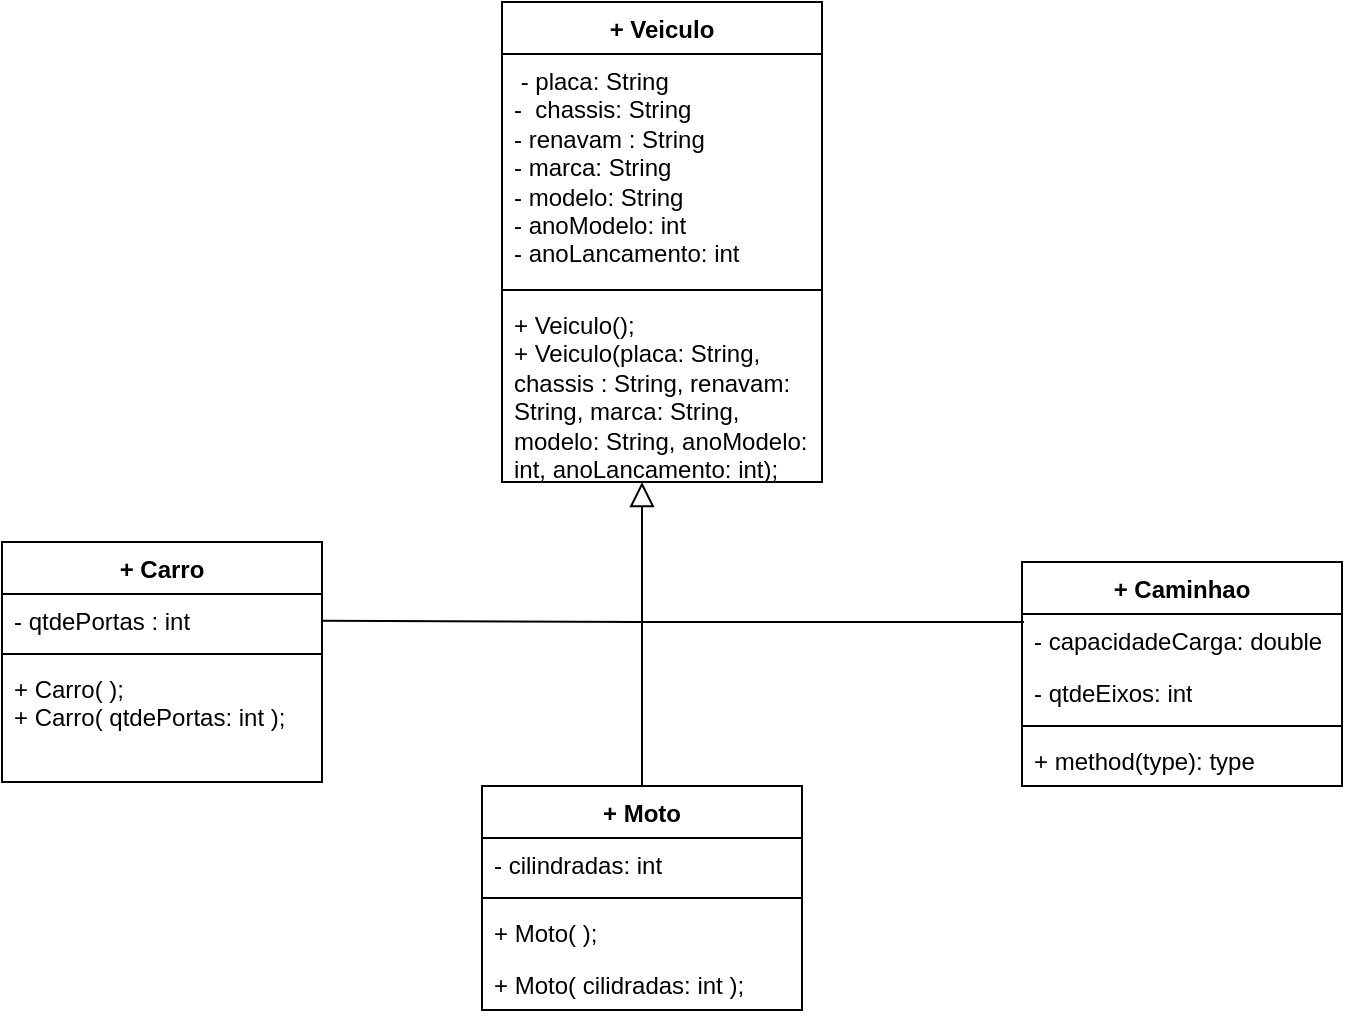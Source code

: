<mxfile version="21.1.8" type="github">
  <diagram name="Página-1" id="GwPQmuWJiRH2xapR3Nuv">
    <mxGraphModel dx="1434" dy="758" grid="1" gridSize="10" guides="1" tooltips="1" connect="1" arrows="1" fold="1" page="1" pageScale="1" pageWidth="827" pageHeight="1169" math="0" shadow="0">
      <root>
        <mxCell id="0" />
        <mxCell id="1" parent="0" />
        <mxCell id="uKTHWtz1a1Ad_0q-KU6e-1" value="+ Veiculo&lt;br&gt;" style="swimlane;fontStyle=1;align=center;verticalAlign=top;childLayout=stackLayout;horizontal=1;startSize=26;horizontalStack=0;resizeParent=1;resizeParentMax=0;resizeLast=0;collapsible=1;marginBottom=0;whiteSpace=wrap;html=1;" vertex="1" parent="1">
          <mxGeometry x="300" width="160" height="240" as="geometry" />
        </mxCell>
        <mxCell id="uKTHWtz1a1Ad_0q-KU6e-2" value="&amp;nbsp;- placa: String&lt;br&gt;-&amp;nbsp; chassis: String&lt;br&gt;- renavam : String&lt;br&gt;- marca: String&lt;br&gt;- modelo: String&lt;br&gt;- anoModelo: int&lt;br&gt;- anoLancamento: int" style="text;strokeColor=none;fillColor=none;align=left;verticalAlign=top;spacingLeft=4;spacingRight=4;overflow=hidden;rotatable=0;points=[[0,0.5],[1,0.5]];portConstraint=eastwest;whiteSpace=wrap;html=1;" vertex="1" parent="uKTHWtz1a1Ad_0q-KU6e-1">
          <mxGeometry y="26" width="160" height="114" as="geometry" />
        </mxCell>
        <mxCell id="uKTHWtz1a1Ad_0q-KU6e-3" value="" style="line;strokeWidth=1;fillColor=none;align=left;verticalAlign=middle;spacingTop=-1;spacingLeft=3;spacingRight=3;rotatable=0;labelPosition=right;points=[];portConstraint=eastwest;strokeColor=inherit;" vertex="1" parent="uKTHWtz1a1Ad_0q-KU6e-1">
          <mxGeometry y="140" width="160" height="8" as="geometry" />
        </mxCell>
        <mxCell id="uKTHWtz1a1Ad_0q-KU6e-4" value="+ Veiculo();&lt;br&gt;+ Veiculo(placa: String, chassis : String, renavam: String, marca: String,&lt;br&gt;modelo: String, anoModelo: int, anoLancamento: int);" style="text;strokeColor=none;fillColor=none;align=left;verticalAlign=top;spacingLeft=4;spacingRight=4;overflow=hidden;rotatable=0;points=[[0,0.5],[1,0.5]];portConstraint=eastwest;whiteSpace=wrap;html=1;" vertex="1" parent="uKTHWtz1a1Ad_0q-KU6e-1">
          <mxGeometry y="148" width="160" height="92" as="geometry" />
        </mxCell>
        <mxCell id="uKTHWtz1a1Ad_0q-KU6e-5" value="+ Carro&lt;br&gt;" style="swimlane;fontStyle=1;align=center;verticalAlign=top;childLayout=stackLayout;horizontal=1;startSize=26;horizontalStack=0;resizeParent=1;resizeParentMax=0;resizeLast=0;collapsible=1;marginBottom=0;whiteSpace=wrap;html=1;" vertex="1" parent="1">
          <mxGeometry x="50" y="270" width="160" height="120" as="geometry" />
        </mxCell>
        <mxCell id="uKTHWtz1a1Ad_0q-KU6e-9" value="- qtdePortas : int" style="text;strokeColor=none;fillColor=none;align=left;verticalAlign=top;spacingLeft=4;spacingRight=4;overflow=hidden;rotatable=0;points=[[0,0.5],[1,0.5]];portConstraint=eastwest;whiteSpace=wrap;html=1;" vertex="1" parent="uKTHWtz1a1Ad_0q-KU6e-5">
          <mxGeometry y="26" width="160" height="26" as="geometry" />
        </mxCell>
        <mxCell id="uKTHWtz1a1Ad_0q-KU6e-7" value="" style="line;strokeWidth=1;fillColor=none;align=left;verticalAlign=middle;spacingTop=-1;spacingLeft=3;spacingRight=3;rotatable=0;labelPosition=right;points=[];portConstraint=eastwest;strokeColor=inherit;" vertex="1" parent="uKTHWtz1a1Ad_0q-KU6e-5">
          <mxGeometry y="52" width="160" height="8" as="geometry" />
        </mxCell>
        <mxCell id="uKTHWtz1a1Ad_0q-KU6e-8" value="+ Carro( );&lt;br&gt;+ Carro( qtdePortas: int );" style="text;strokeColor=none;fillColor=none;align=left;verticalAlign=top;spacingLeft=4;spacingRight=4;overflow=hidden;rotatable=0;points=[[0,0.5],[1,0.5]];portConstraint=eastwest;whiteSpace=wrap;html=1;" vertex="1" parent="uKTHWtz1a1Ad_0q-KU6e-5">
          <mxGeometry y="60" width="160" height="60" as="geometry" />
        </mxCell>
        <mxCell id="uKTHWtz1a1Ad_0q-KU6e-11" value="+ Moto" style="swimlane;fontStyle=1;align=center;verticalAlign=top;childLayout=stackLayout;horizontal=1;startSize=26;horizontalStack=0;resizeParent=1;resizeParentMax=0;resizeLast=0;collapsible=1;marginBottom=0;whiteSpace=wrap;html=1;" vertex="1" parent="1">
          <mxGeometry x="290" y="392" width="160" height="112" as="geometry" />
        </mxCell>
        <mxCell id="uKTHWtz1a1Ad_0q-KU6e-12" value="- cilindradas: int" style="text;strokeColor=none;fillColor=none;align=left;verticalAlign=top;spacingLeft=4;spacingRight=4;overflow=hidden;rotatable=0;points=[[0,0.5],[1,0.5]];portConstraint=eastwest;whiteSpace=wrap;html=1;" vertex="1" parent="uKTHWtz1a1Ad_0q-KU6e-11">
          <mxGeometry y="26" width="160" height="26" as="geometry" />
        </mxCell>
        <mxCell id="uKTHWtz1a1Ad_0q-KU6e-13" value="" style="line;strokeWidth=1;fillColor=none;align=left;verticalAlign=middle;spacingTop=-1;spacingLeft=3;spacingRight=3;rotatable=0;labelPosition=right;points=[];portConstraint=eastwest;strokeColor=inherit;" vertex="1" parent="uKTHWtz1a1Ad_0q-KU6e-11">
          <mxGeometry y="52" width="160" height="8" as="geometry" />
        </mxCell>
        <mxCell id="uKTHWtz1a1Ad_0q-KU6e-14" value="+ Moto( );" style="text;strokeColor=none;fillColor=none;align=left;verticalAlign=top;spacingLeft=4;spacingRight=4;overflow=hidden;rotatable=0;points=[[0,0.5],[1,0.5]];portConstraint=eastwest;whiteSpace=wrap;html=1;" vertex="1" parent="uKTHWtz1a1Ad_0q-KU6e-11">
          <mxGeometry y="60" width="160" height="26" as="geometry" />
        </mxCell>
        <mxCell id="uKTHWtz1a1Ad_0q-KU6e-15" value="+ Moto( cilidradas: int );" style="text;strokeColor=none;fillColor=none;align=left;verticalAlign=top;spacingLeft=4;spacingRight=4;overflow=hidden;rotatable=0;points=[[0,0.5],[1,0.5]];portConstraint=eastwest;whiteSpace=wrap;html=1;" vertex="1" parent="uKTHWtz1a1Ad_0q-KU6e-11">
          <mxGeometry y="86" width="160" height="26" as="geometry" />
        </mxCell>
        <mxCell id="uKTHWtz1a1Ad_0q-KU6e-16" value="+ Caminhao&lt;br&gt;" style="swimlane;fontStyle=1;align=center;verticalAlign=top;childLayout=stackLayout;horizontal=1;startSize=26;horizontalStack=0;resizeParent=1;resizeParentMax=0;resizeLast=0;collapsible=1;marginBottom=0;whiteSpace=wrap;html=1;" vertex="1" parent="1">
          <mxGeometry x="560" y="280" width="160" height="112" as="geometry" />
        </mxCell>
        <mxCell id="uKTHWtz1a1Ad_0q-KU6e-17" value="- capacidadeCarga: double" style="text;strokeColor=none;fillColor=none;align=left;verticalAlign=top;spacingLeft=4;spacingRight=4;overflow=hidden;rotatable=0;points=[[0,0.5],[1,0.5]];portConstraint=eastwest;whiteSpace=wrap;html=1;" vertex="1" parent="uKTHWtz1a1Ad_0q-KU6e-16">
          <mxGeometry y="26" width="160" height="26" as="geometry" />
        </mxCell>
        <mxCell id="uKTHWtz1a1Ad_0q-KU6e-20" value="- qtdeEixos: int" style="text;strokeColor=none;fillColor=none;align=left;verticalAlign=top;spacingLeft=4;spacingRight=4;overflow=hidden;rotatable=0;points=[[0,0.5],[1,0.5]];portConstraint=eastwest;whiteSpace=wrap;html=1;" vertex="1" parent="uKTHWtz1a1Ad_0q-KU6e-16">
          <mxGeometry y="52" width="160" height="26" as="geometry" />
        </mxCell>
        <mxCell id="uKTHWtz1a1Ad_0q-KU6e-18" value="" style="line;strokeWidth=1;fillColor=none;align=left;verticalAlign=middle;spacingTop=-1;spacingLeft=3;spacingRight=3;rotatable=0;labelPosition=right;points=[];portConstraint=eastwest;strokeColor=inherit;" vertex="1" parent="uKTHWtz1a1Ad_0q-KU6e-16">
          <mxGeometry y="78" width="160" height="8" as="geometry" />
        </mxCell>
        <mxCell id="uKTHWtz1a1Ad_0q-KU6e-19" value="+ method(type): type" style="text;strokeColor=none;fillColor=none;align=left;verticalAlign=top;spacingLeft=4;spacingRight=4;overflow=hidden;rotatable=0;points=[[0,0.5],[1,0.5]];portConstraint=eastwest;whiteSpace=wrap;html=1;" vertex="1" parent="uKTHWtz1a1Ad_0q-KU6e-16">
          <mxGeometry y="86" width="160" height="26" as="geometry" />
        </mxCell>
        <mxCell id="uKTHWtz1a1Ad_0q-KU6e-21" value="" style="endArrow=block;endSize=10;endFill=0;shadow=0;strokeWidth=1;rounded=0;edgeStyle=elbowEdgeStyle;elbow=vertical;" edge="1" parent="1" source="uKTHWtz1a1Ad_0q-KU6e-11">
          <mxGeometry width="160" relative="1" as="geometry">
            <mxPoint x="480" y="342" as="sourcePoint" />
            <mxPoint x="370" y="240" as="targetPoint" />
          </mxGeometry>
        </mxCell>
        <mxCell id="uKTHWtz1a1Ad_0q-KU6e-24" value="" style="endArrow=none;html=1;rounded=0;" edge="1" parent="1" source="uKTHWtz1a1Ad_0q-KU6e-9">
          <mxGeometry width="50" height="50" relative="1" as="geometry">
            <mxPoint x="110" y="200" as="sourcePoint" />
            <mxPoint x="370" y="310" as="targetPoint" />
          </mxGeometry>
        </mxCell>
        <mxCell id="uKTHWtz1a1Ad_0q-KU6e-25" value="" style="endArrow=none;html=1;rounded=0;entryX=0.006;entryY=0.154;entryDx=0;entryDy=0;entryPerimeter=0;" edge="1" parent="1" target="uKTHWtz1a1Ad_0q-KU6e-17">
          <mxGeometry width="50" height="50" relative="1" as="geometry">
            <mxPoint x="360" y="310" as="sourcePoint" />
            <mxPoint x="490" y="300" as="targetPoint" />
          </mxGeometry>
        </mxCell>
      </root>
    </mxGraphModel>
  </diagram>
</mxfile>
